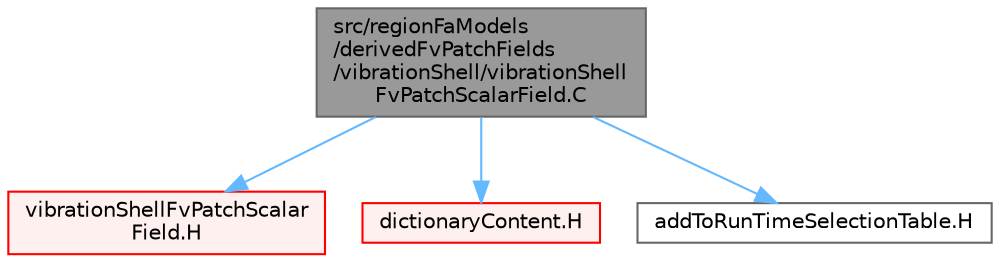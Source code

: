 digraph "src/regionFaModels/derivedFvPatchFields/vibrationShell/vibrationShellFvPatchScalarField.C"
{
 // LATEX_PDF_SIZE
  bgcolor="transparent";
  edge [fontname=Helvetica,fontsize=10,labelfontname=Helvetica,labelfontsize=10];
  node [fontname=Helvetica,fontsize=10,shape=box,height=0.2,width=0.4];
  Node1 [id="Node000001",label="src/regionFaModels\l/derivedFvPatchFields\l/vibrationShell/vibrationShell\lFvPatchScalarField.C",height=0.2,width=0.4,color="gray40", fillcolor="grey60", style="filled", fontcolor="black",tooltip=" "];
  Node1 -> Node2 [id="edge1_Node000001_Node000002",color="steelblue1",style="solid",tooltip=" "];
  Node2 [id="Node000002",label="vibrationShellFvPatchScalar\lField.H",height=0.2,width=0.4,color="red", fillcolor="#FFF0F0", style="filled",URL="$vibrationShellFvPatchScalarField_8H.html",tooltip=" "];
  Node1 -> Node426 [id="edge2_Node000001_Node000426",color="steelblue1",style="solid",tooltip=" "];
  Node426 [id="Node000426",label="dictionaryContent.H",height=0.2,width=0.4,color="red", fillcolor="#FFF0F0", style="filled",URL="$dictionaryContent_8H.html",tooltip=" "];
  Node1 -> Node427 [id="edge3_Node000001_Node000427",color="steelblue1",style="solid",tooltip=" "];
  Node427 [id="Node000427",label="addToRunTimeSelectionTable.H",height=0.2,width=0.4,color="grey40", fillcolor="white", style="filled",URL="$addToRunTimeSelectionTable_8H.html",tooltip="Macros for easy insertion into run-time selection tables."];
}
